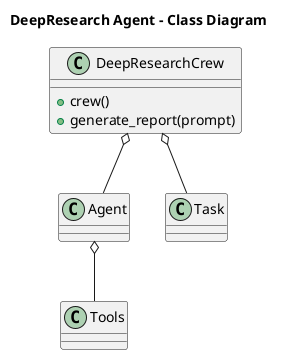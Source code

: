 @startuml
title DeepResearch Agent - Class Diagram
class DeepResearchCrew {
  + crew()
  + generate_report(prompt)
}
class Agent
class Task
class Tools
DeepResearchCrew o-- Agent
DeepResearchCrew o-- Task
Agent o-- Tools
@enduml
